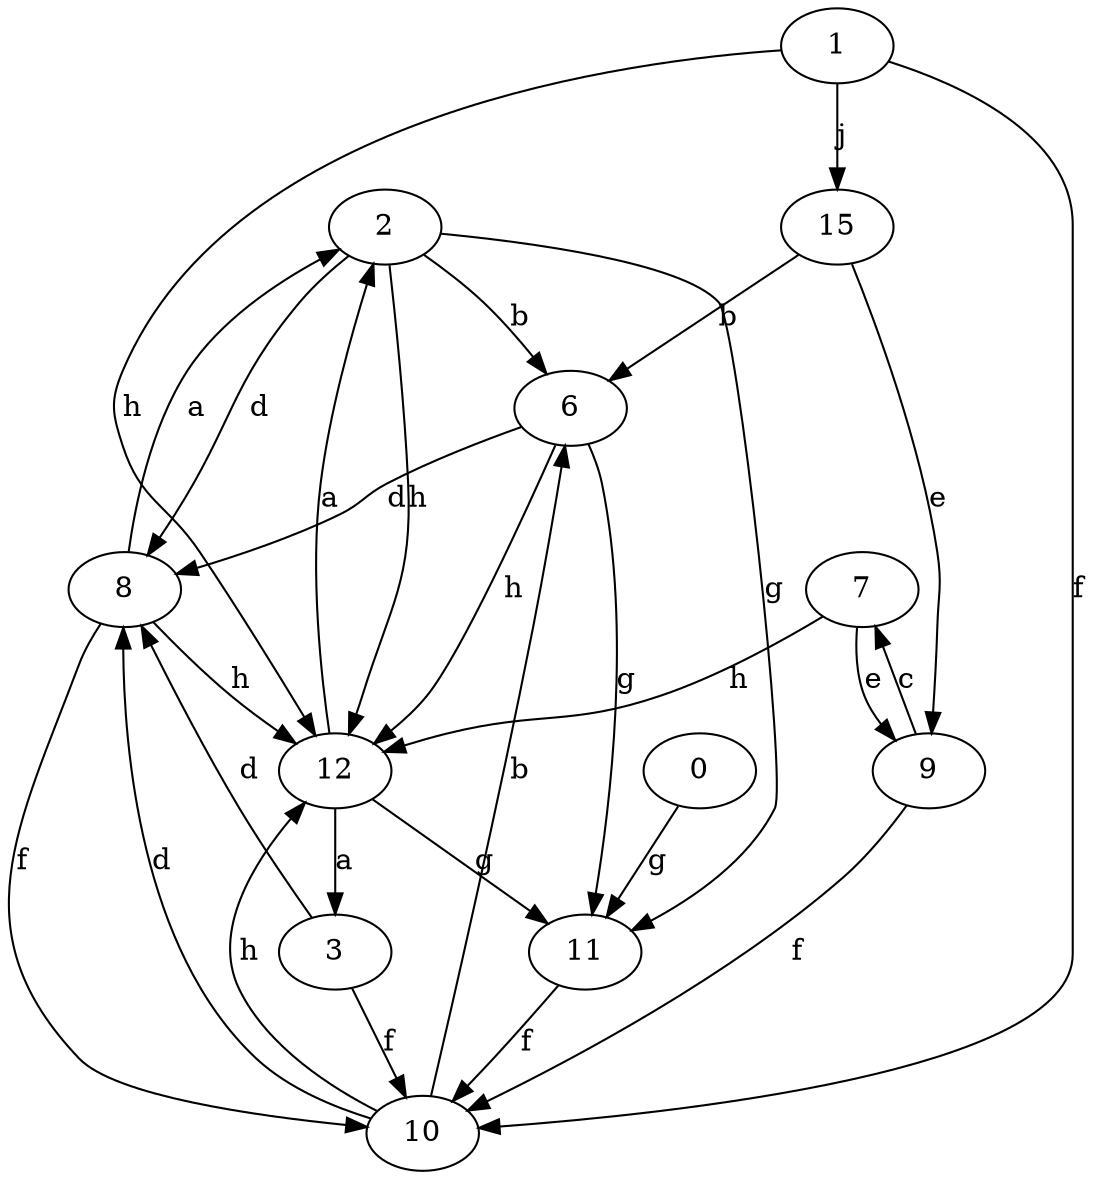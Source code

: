 strict digraph  {
2;
3;
6;
7;
8;
0;
9;
10;
1;
11;
12;
15;
2 -> 6  [label=b];
2 -> 8  [label=d];
2 -> 11  [label=g];
2 -> 12  [label=h];
3 -> 8  [label=d];
3 -> 10  [label=f];
6 -> 8  [label=d];
6 -> 11  [label=g];
6 -> 12  [label=h];
7 -> 9  [label=e];
7 -> 12  [label=h];
8 -> 2  [label=a];
8 -> 10  [label=f];
8 -> 12  [label=h];
0 -> 11  [label=g];
9 -> 7  [label=c];
9 -> 10  [label=f];
10 -> 6  [label=b];
10 -> 8  [label=d];
10 -> 12  [label=h];
1 -> 10  [label=f];
1 -> 12  [label=h];
1 -> 15  [label=j];
11 -> 10  [label=f];
12 -> 2  [label=a];
12 -> 3  [label=a];
12 -> 11  [label=g];
15 -> 6  [label=b];
15 -> 9  [label=e];
}
